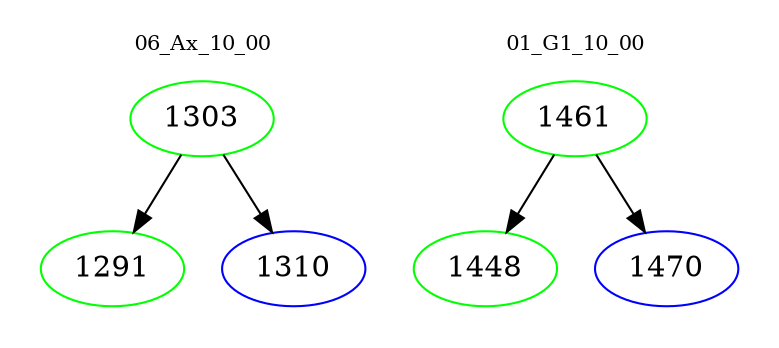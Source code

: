 digraph{
subgraph cluster_0 {
color = white
label = "06_Ax_10_00";
fontsize=10;
T0_1303 [label="1303", color="green"]
T0_1303 -> T0_1291 [color="black"]
T0_1291 [label="1291", color="green"]
T0_1303 -> T0_1310 [color="black"]
T0_1310 [label="1310", color="blue"]
}
subgraph cluster_1 {
color = white
label = "01_G1_10_00";
fontsize=10;
T1_1461 [label="1461", color="green"]
T1_1461 -> T1_1448 [color="black"]
T1_1448 [label="1448", color="green"]
T1_1461 -> T1_1470 [color="black"]
T1_1470 [label="1470", color="blue"]
}
}
